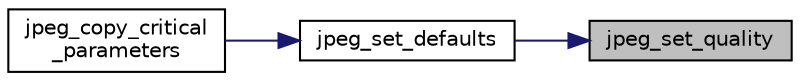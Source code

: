 digraph "jpeg_set_quality"
{
 // LATEX_PDF_SIZE
  bgcolor="transparent";
  edge [fontname="Helvetica",fontsize="10",labelfontname="Helvetica",labelfontsize="10"];
  node [fontname="Helvetica",fontsize="10",shape=record];
  rankdir="RL";
  Node69 [label="jpeg_set_quality",height=0.2,width=0.4,color="black", fillcolor="grey75", style="filled", fontcolor="black",tooltip=" "];
  Node69 -> Node70 [dir="back",color="midnightblue",fontsize="10",style="solid"];
  Node70 [label="jpeg_set_defaults",height=0.2,width=0.4,color="black",URL="$jcparam_8c.html#ab855f50a89e118a9dbe35152fc480872",tooltip=" "];
  Node70 -> Node71 [dir="back",color="midnightblue",fontsize="10",style="solid"];
  Node71 [label="jpeg_copy_critical\l_parameters",height=0.2,width=0.4,color="black",URL="$jctrans_8c.html#a8e350f6a1833cf2fb191652e7d31bd35",tooltip=" "];
}
